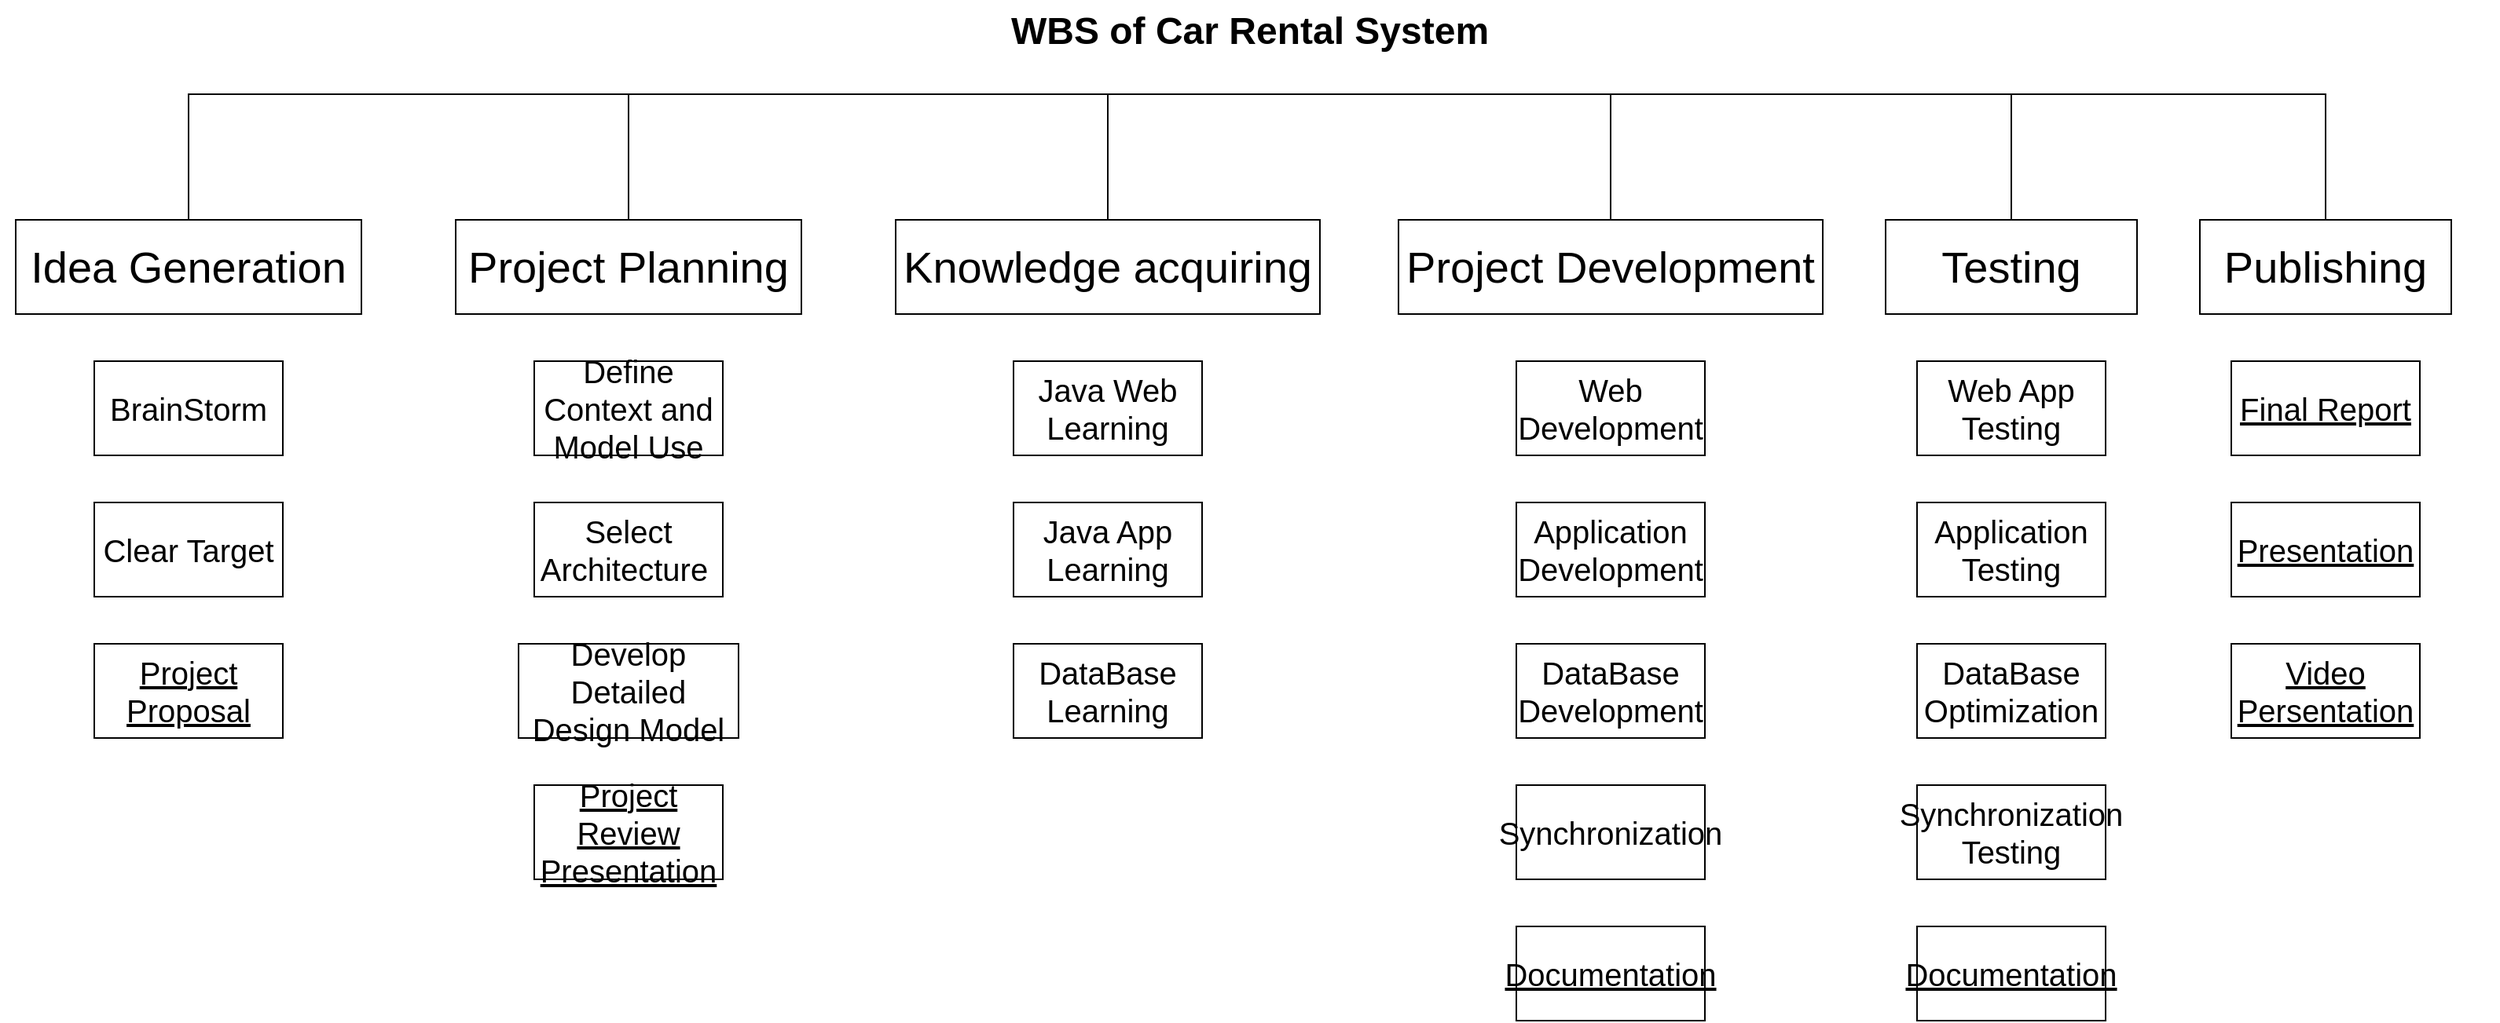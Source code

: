 <mxfile version="16.5.1" type="device"><diagram name="Page-1" id="74b105a0-9070-1c63-61bc-23e55f88626e"><mxGraphModel dx="1887" dy="1180" grid="1" gridSize="10" guides="1" tooltips="1" connect="1" arrows="1" fold="1" page="1" pageScale="1.5" pageWidth="1169" pageHeight="826" background="none" math="0" shadow="0"><root><mxCell id="0" style=";html=1;"/><mxCell id="1" style=";html=1;" parent="0"/><mxCell id="10b056a9c633e61c-30" value="WBS of Car Rental System" style="text;strokeColor=none;fillColor=none;html=1;fontSize=24;fontStyle=1;verticalAlign=middle;align=center;" parent="1" vertex="1"><mxGeometry x="100" y="420" width="1590" height="40" as="geometry"/></mxCell><mxCell id="VXwpD5BD2iYdkP3F4Kcl-1" value="Idea Generation" style="rounded=0;whiteSpace=wrap;html=1;fontSize=28;" vertex="1" parent="1"><mxGeometry x="110" y="560" width="220" height="60" as="geometry"/></mxCell><mxCell id="VXwpD5BD2iYdkP3F4Kcl-4" value="BrainStorm" style="rounded=0;whiteSpace=wrap;html=1;fontSize=20;" vertex="1" parent="1"><mxGeometry x="160" y="650" width="120" height="60" as="geometry"/></mxCell><mxCell id="VXwpD5BD2iYdkP3F4Kcl-5" value="Project Planning" style="rounded=0;whiteSpace=wrap;html=1;fontSize=28;" vertex="1" parent="1"><mxGeometry x="390" y="560" width="220" height="60" as="geometry"/></mxCell><mxCell id="VXwpD5BD2iYdkP3F4Kcl-6" value="Knowledge acquiring" style="rounded=0;whiteSpace=wrap;html=1;fontSize=28;" vertex="1" parent="1"><mxGeometry x="670" y="560" width="270" height="60" as="geometry"/></mxCell><mxCell id="VXwpD5BD2iYdkP3F4Kcl-7" value="Project Development" style="rounded=0;whiteSpace=wrap;html=1;fontSize=28;" vertex="1" parent="1"><mxGeometry x="990" y="560" width="270" height="60" as="geometry"/></mxCell><mxCell id="VXwpD5BD2iYdkP3F4Kcl-8" value="Testing" style="rounded=0;whiteSpace=wrap;html=1;fontSize=28;" vertex="1" parent="1"><mxGeometry x="1300" y="560" width="160" height="60" as="geometry"/></mxCell><mxCell id="VXwpD5BD2iYdkP3F4Kcl-9" value="Publishing" style="rounded=0;whiteSpace=wrap;html=1;fontSize=28;" vertex="1" parent="1"><mxGeometry x="1500" y="560" width="160" height="60" as="geometry"/></mxCell><mxCell id="VXwpD5BD2iYdkP3F4Kcl-10" value="Clear Target" style="rounded=0;whiteSpace=wrap;html=1;fontSize=20;" vertex="1" parent="1"><mxGeometry x="160" y="740" width="120" height="60" as="geometry"/></mxCell><mxCell id="VXwpD5BD2iYdkP3F4Kcl-11" value="Project Proposal" style="rounded=0;whiteSpace=wrap;html=1;fontSize=20;fontStyle=4" vertex="1" parent="1"><mxGeometry x="160" y="830" width="120" height="60" as="geometry"/></mxCell><mxCell id="VXwpD5BD2iYdkP3F4Kcl-12" value="Define Context and Model Use" style="rounded=0;whiteSpace=wrap;html=1;fontSize=20;" vertex="1" parent="1"><mxGeometry x="440" y="650" width="120" height="60" as="geometry"/></mxCell><mxCell id="VXwpD5BD2iYdkP3F4Kcl-13" value="Select Architecture&amp;nbsp;" style="rounded=0;whiteSpace=wrap;html=1;fontSize=20;" vertex="1" parent="1"><mxGeometry x="440" y="740" width="120" height="60" as="geometry"/></mxCell><mxCell id="VXwpD5BD2iYdkP3F4Kcl-14" value="Develop Detailed Design Model" style="rounded=0;whiteSpace=wrap;html=1;fontSize=20;" vertex="1" parent="1"><mxGeometry x="430" y="830" width="140" height="60" as="geometry"/></mxCell><mxCell id="VXwpD5BD2iYdkP3F4Kcl-15" value="&lt;u&gt;Project Review Presentation&lt;/u&gt;" style="rounded=0;whiteSpace=wrap;html=1;fontSize=20;" vertex="1" parent="1"><mxGeometry x="440" y="920" width="120" height="60" as="geometry"/></mxCell><mxCell id="VXwpD5BD2iYdkP3F4Kcl-16" style="edgeStyle=orthogonalEdgeStyle;rounded=0;orthogonalLoop=1;jettySize=auto;html=1;exitX=0.5;exitY=1;exitDx=0;exitDy=0;fontSize=20;endArrow=none;endFill=0;" edge="1" parent="1" source="VXwpD5BD2iYdkP3F4Kcl-14" target="VXwpD5BD2iYdkP3F4Kcl-14"><mxGeometry relative="1" as="geometry"/></mxCell><mxCell id="VXwpD5BD2iYdkP3F4Kcl-18" value="Java Web Learning" style="rounded=0;whiteSpace=wrap;html=1;fontSize=20;" vertex="1" parent="1"><mxGeometry x="745" y="650" width="120" height="60" as="geometry"/></mxCell><mxCell id="VXwpD5BD2iYdkP3F4Kcl-19" value="Java App Learning" style="rounded=0;whiteSpace=wrap;html=1;fontSize=20;" vertex="1" parent="1"><mxGeometry x="745" y="740" width="120" height="60" as="geometry"/></mxCell><mxCell id="VXwpD5BD2iYdkP3F4Kcl-20" value="DataBase Learning" style="rounded=0;whiteSpace=wrap;html=1;fontSize=20;" vertex="1" parent="1"><mxGeometry x="745" y="830" width="120" height="60" as="geometry"/></mxCell><mxCell id="VXwpD5BD2iYdkP3F4Kcl-21" value="Web Development" style="rounded=0;whiteSpace=wrap;html=1;fontSize=20;" vertex="1" parent="1"><mxGeometry x="1065" y="650" width="120" height="60" as="geometry"/></mxCell><mxCell id="VXwpD5BD2iYdkP3F4Kcl-22" value="Application Development" style="rounded=0;whiteSpace=wrap;html=1;fontSize=20;" vertex="1" parent="1"><mxGeometry x="1065" y="740" width="120" height="60" as="geometry"/></mxCell><mxCell id="VXwpD5BD2iYdkP3F4Kcl-23" value="DataBase Development" style="rounded=0;whiteSpace=wrap;html=1;fontSize=20;" vertex="1" parent="1"><mxGeometry x="1065" y="830" width="120" height="60" as="geometry"/></mxCell><mxCell id="VXwpD5BD2iYdkP3F4Kcl-24" value="Synchronization" style="rounded=0;whiteSpace=wrap;html=1;fontSize=20;" vertex="1" parent="1"><mxGeometry x="1065" y="920" width="120" height="60" as="geometry"/></mxCell><mxCell id="VXwpD5BD2iYdkP3F4Kcl-25" value="Web App&lt;br&gt;Testing" style="rounded=0;whiteSpace=wrap;html=1;fontSize=20;" vertex="1" parent="1"><mxGeometry x="1320" y="650" width="120" height="60" as="geometry"/></mxCell><mxCell id="VXwpD5BD2iYdkP3F4Kcl-26" value="Application Testing" style="rounded=0;whiteSpace=wrap;html=1;fontSize=20;" vertex="1" parent="1"><mxGeometry x="1320" y="740" width="120" height="60" as="geometry"/></mxCell><mxCell id="VXwpD5BD2iYdkP3F4Kcl-27" value="DataBase Optimization" style="rounded=0;whiteSpace=wrap;html=1;fontSize=20;" vertex="1" parent="1"><mxGeometry x="1320" y="830" width="120" height="60" as="geometry"/></mxCell><mxCell id="VXwpD5BD2iYdkP3F4Kcl-28" value="Synchronization&lt;br&gt;Testing" style="rounded=0;whiteSpace=wrap;html=1;fontSize=20;" vertex="1" parent="1"><mxGeometry x="1320" y="920" width="120" height="60" as="geometry"/></mxCell><mxCell id="VXwpD5BD2iYdkP3F4Kcl-29" value="Final Report" style="rounded=0;whiteSpace=wrap;html=1;fontSize=20;fontStyle=4" vertex="1" parent="1"><mxGeometry x="1520" y="650" width="120" height="60" as="geometry"/></mxCell><mxCell id="VXwpD5BD2iYdkP3F4Kcl-30" value="Documentation" style="rounded=0;whiteSpace=wrap;html=1;fontSize=20;fontStyle=4" vertex="1" parent="1"><mxGeometry x="1065" y="1010" width="120" height="60" as="geometry"/></mxCell><mxCell id="VXwpD5BD2iYdkP3F4Kcl-31" value="Documentation" style="rounded=0;whiteSpace=wrap;html=1;fontSize=20;fontStyle=4" vertex="1" parent="1"><mxGeometry x="1320" y="1010" width="120" height="60" as="geometry"/></mxCell><mxCell id="VXwpD5BD2iYdkP3F4Kcl-32" value="Presentation" style="rounded=0;whiteSpace=wrap;html=1;fontSize=20;fontStyle=4" vertex="1" parent="1"><mxGeometry x="1520" y="740" width="120" height="60" as="geometry"/></mxCell><mxCell id="VXwpD5BD2iYdkP3F4Kcl-33" value="Video Persentation" style="rounded=0;whiteSpace=wrap;html=1;fontSize=20;fontStyle=4" vertex="1" parent="1"><mxGeometry x="1520" y="830" width="120" height="60" as="geometry"/></mxCell><mxCell id="VXwpD5BD2iYdkP3F4Kcl-34" value="" style="endArrow=none;html=1;rounded=0;fontSize=20;entryX=0.5;entryY=0;entryDx=0;entryDy=0;" edge="1" parent="1" target="VXwpD5BD2iYdkP3F4Kcl-9"><mxGeometry width="50" height="50" relative="1" as="geometry"><mxPoint x="220" y="560" as="sourcePoint"/><mxPoint x="220" y="480" as="targetPoint"/><Array as="points"><mxPoint x="220" y="480"/><mxPoint x="900" y="480"/><mxPoint x="1580" y="480"/></Array></mxGeometry></mxCell><mxCell id="VXwpD5BD2iYdkP3F4Kcl-36" value="" style="endArrow=none;html=1;rounded=0;fontSize=20;exitX=0.5;exitY=0;exitDx=0;exitDy=0;entryX=0.5;entryY=0;entryDx=0;entryDy=0;" edge="1" parent="1" source="VXwpD5BD2iYdkP3F4Kcl-5" target="VXwpD5BD2iYdkP3F4Kcl-8"><mxGeometry width="50" height="50" relative="1" as="geometry"><mxPoint x="930" y="520" as="sourcePoint"/><mxPoint x="980" y="470" as="targetPoint"/><Array as="points"><mxPoint x="500" y="480"/><mxPoint x="940" y="480"/><mxPoint x="1380" y="480"/></Array></mxGeometry></mxCell><mxCell id="VXwpD5BD2iYdkP3F4Kcl-37" value="" style="endArrow=none;html=1;rounded=0;fontSize=20;exitX=0.5;exitY=0;exitDx=0;exitDy=0;entryX=0.5;entryY=0;entryDx=0;entryDy=0;" edge="1" parent="1" source="VXwpD5BD2iYdkP3F4Kcl-6" target="VXwpD5BD2iYdkP3F4Kcl-7"><mxGeometry width="50" height="50" relative="1" as="geometry"><mxPoint x="930" y="520" as="sourcePoint"/><mxPoint x="980" y="470" as="targetPoint"/><Array as="points"><mxPoint x="805" y="480"/><mxPoint x="960" y="480"/><mxPoint x="1125" y="480"/></Array></mxGeometry></mxCell></root></mxGraphModel></diagram></mxfile>
